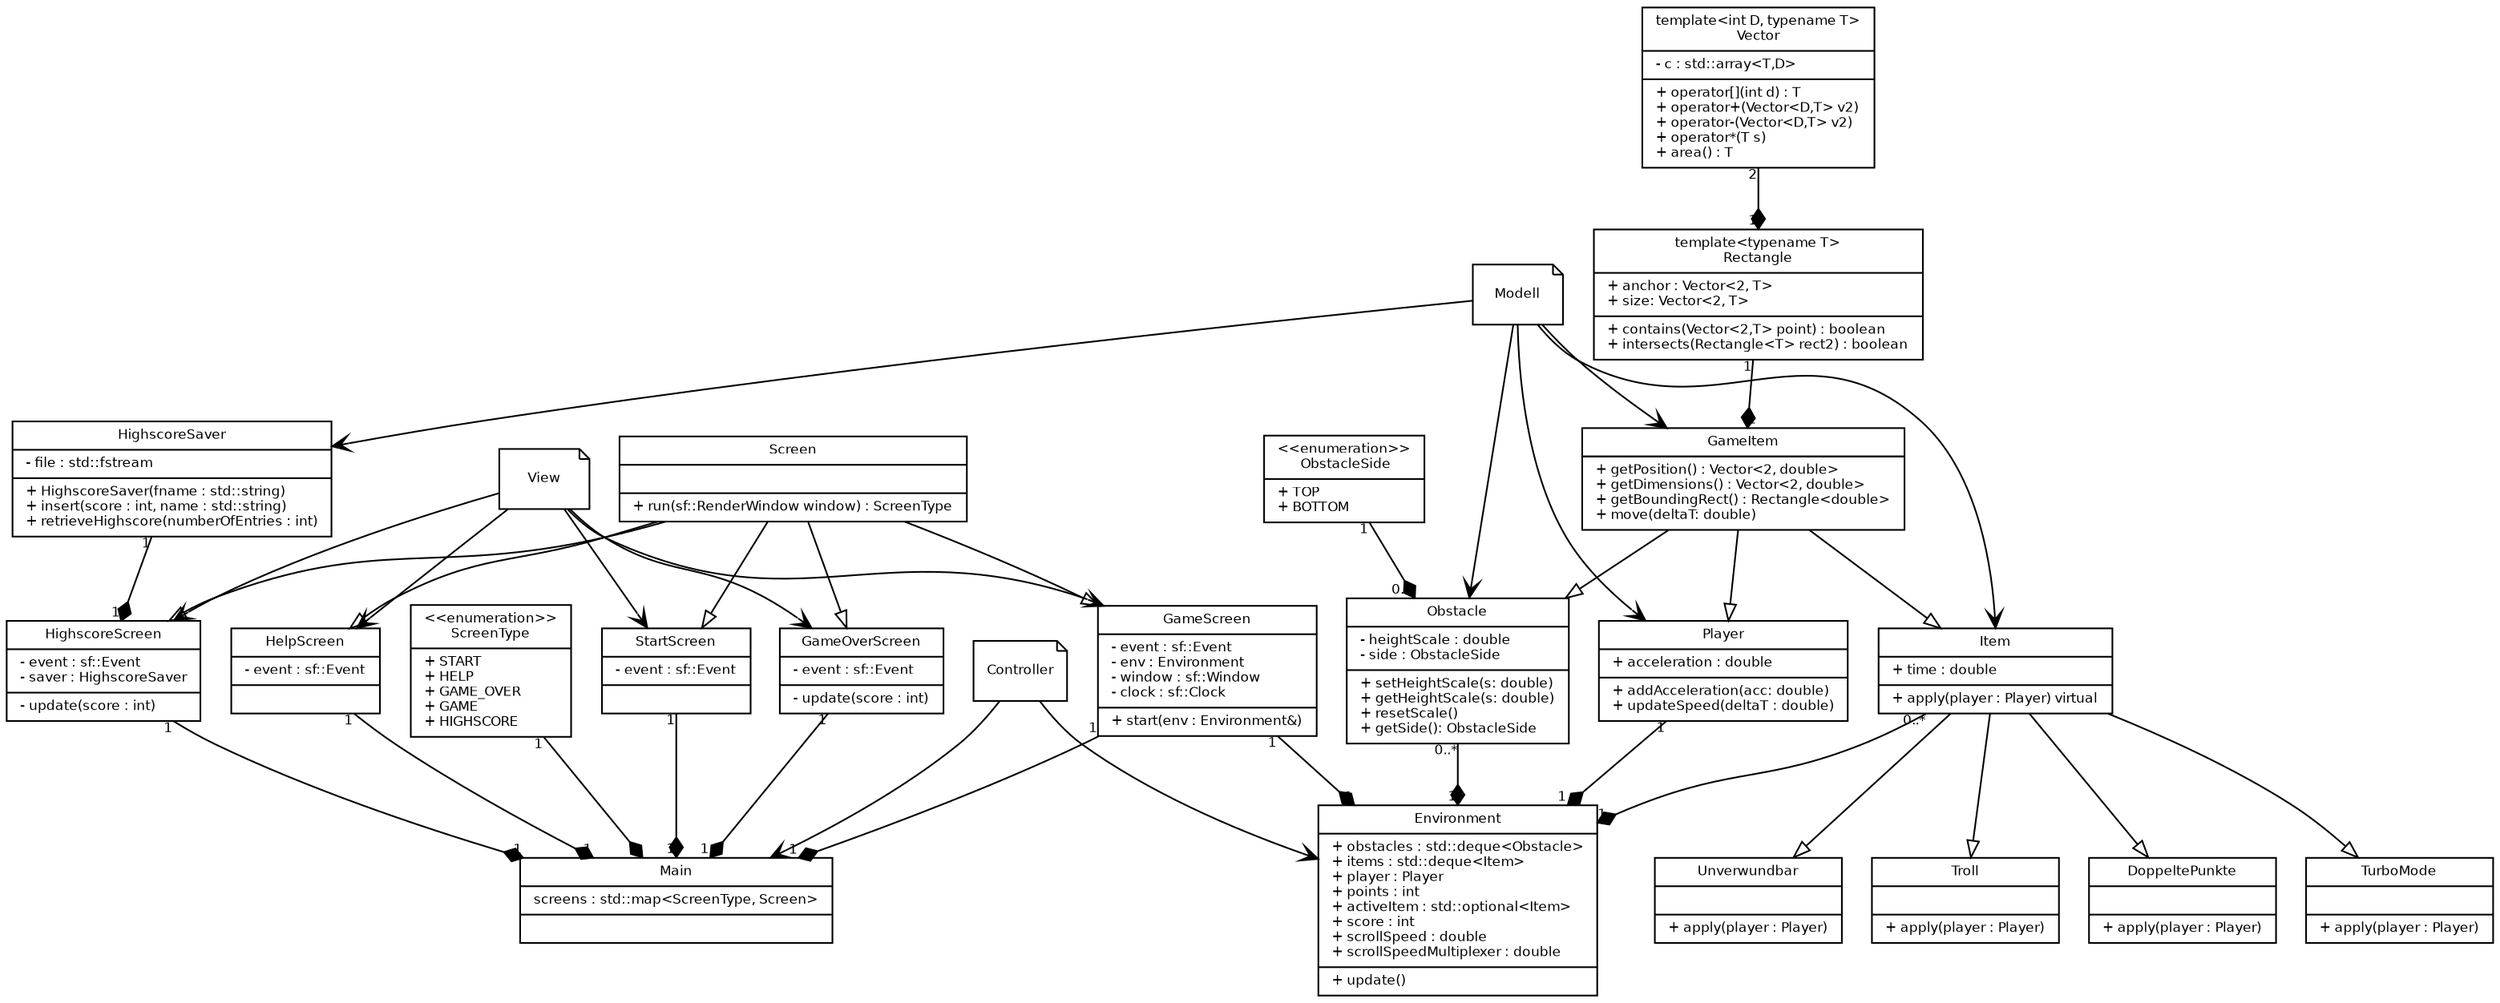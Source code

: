 digraph G {
    // General Layout
    fontname = "Bitstream Vera Sans"
    fontsize = 8

    node [
        fontname = "Bitstream Vera Sans"
        fontsize = 8
        shape = "record"
    ]

    edge [
        fontname = "Bitstream Vera Sans"
        fontsize = 8
        arrowhead = "onormal"
    ]

    // Classes
    Main [
        label = "{Main|screens : std::map\<ScreenType, Screen\>|}"
    ]

    ScreenType [
        label = "{\<\<enumeration\>\>\nScreenType|+ START\l+ HELP\l+ GAME_OVER\l+ GAME\l+ HIGHSCORE\l}"
    ]

    Screen [
        label = "{Screen||+ run(sf::RenderWindow window) : ScreenType\l}"
    ]

    StartScreen [
        label = "{StartScreen|- event : sf::Event\l|}"
    ]

    HelpScreen [
        label = "{HelpScreen|- event : sf::Event\l|}"
    ]

    GameOverScreen [
        label = "{GameOverScreen|- event : sf::Event\l|- update(score : int)\l}"
    ]

    HighscoreScreen [
        label = "{HighscoreScreen|- event : sf::Event\l- saver : HighscoreSaver|- update(score : int)\l}"
    ]

    GameScreen [
        label = "{GameScreen|- event : sf::Event\l- env : Environment\l- window : sf::Window\l- clock : sf::Clock\l|+ start(env : Environment&)\l}"
    ]

    HighscoreSaver [
        label = "{HighscoreSaver|- file : std::fstream\l|+ HighscoreSaver(fname : std::string)\l+ insert(score : int, name : std::string)\l+ retrieveHighscore(numberOfEntries : int)\l}"
    ]

    Environment [
        label = "{Environment|+ obstacles : std::deque\<Obstacle\>\l+ items : std::deque\<Item\>\l+ player : Player\l+ points : int\l+ activeItem : std::optional\<Item\>\l+ score : int\l+ scrollSpeed : double\l+ scrollSpeedMultiplexer : double\l|+ update()\l}"
    ]

    GameItem [
        label = "{GameItem|- boundingRect : Rectangle<double>\l- speed : Vector\<2, double\>\l|+ getPosition() : Vector\<2, double\>\l+ getDimensions() : Vector\<2, double\>\l+ getBoundingRect() : Rectangle\<double\>\l+ move(deltaT: double)\l}"
    ]
    Obstacle [
        label = "{Obstacle|- heightScale : double\l- side : ObstacleSide\l|+ setHeightScale(s: double)\l+ getHeightScale(s: double)\l+ resetScale()\l+ getSide(): ObstacleSide\l}"
    ]       

    ObstacleSide [
        label = "{\<\<enumeration\>\>\n ObstacleSide|+ TOP\l+ BOTTOM\l}"
    ]

    Item [
        label = "{Item|+ time : double\l| + apply(player : Player) virtual\l}"
    ]

    ItemTypeUnverwundbar [
        label = "{Unverwundbar||+ apply(player : Player)\l}"
    ]
    ItemTypeTroll [
        label = "{Troll||+ apply(player : Player)\l}"
    ]
    ItemTypeDoppeltePunkte [
        label = "{DoppeltePunkte||+ apply(player : Player)\l}"
    ]
    ItemTypeTurboMode [
        label = "{TurboMode||+ apply(player : Player)\l}"
    ]

    Player [
        label = "{Player|+ acceleration : double\l|+ addAcceleration(acc: double)\l+ updateSpeed(deltaT : double)\l}"
    ]
    
    Rectangle [
        label = "{template\<typename T\>\nRectangle|+ anchor : Vector\<2, T\>\l+ size: Vector\<2, T\>\l|+ contains(Vector\<2,T\> point) : boolean\l+ intersects(Rectangle\<T\> rect2) : boolean\l}"
    ]

    Vector [
        label = "{template\<int D, typename T\>\nVector|- c : std::array\<T,D\>\l|+ operator[](int d) : T\l+ operator+(Vector\<D,T\> v2)\l+ operator-(Vector\<D,T\> v2)\l+ operator*(T s)\l+ area() : T\l}"
    ]

    // Connections
    GameItem -> Player
    GameItem -> Obstacle
    GameItem -> Item
    Item -> ItemTypeUnverwundbar
    Item -> ItemTypeTurboMode
    Item -> ItemTypeTroll
    Item -> ItemTypeDoppeltePunkte
    Screen -> StartScreen
    Screen -> HighscoreScreen
    Screen -> GameOverScreen
    Screen -> GameScreen
    Screen -> HelpScreen

    Vector -> Rectangle [
        arrowhead = "diamond"

        headlabel = "1"
        taillabel = "2"
    ]

    Rectangle -> GameItem[
        arrowhead = "diamond"

        headlabel = "1"
        taillabel = "1"
    ] 

    HighscoreSaver -> HighscoreScreen[
        arrowhead = "diamond"

        headlabel = "1"
        taillabel = "1"
    ] 

    HighscoreScreen -> Main[
        arrowhead = "diamond"

        headlabel = "1"
        taillabel = "1"
    ] 

    GameScreen-> Main[
        arrowhead = "diamond"

        headlabel = "1"
        taillabel = "1"
    ] 
    GameOverScreen-> Main[
        arrowhead = "diamond"

        headlabel = "1"
        taillabel = "1"
    ] 
    HelpScreen-> Main[
        arrowhead = "diamond"

        headlabel = "1"
        taillabel = "1"
    ] 
    StartScreen-> Main[
        arrowhead = "diamond"

        headlabel = "1"
        taillabel = "1"
    ] 

    ScreenType -> Main[
        arrowhead = "diamond"

        headlabel = "1"
        taillabel = "1"
    ] 

    Obstacle -> Environment[
        arrowhead = "diamond"

        headlabel = "1"
        taillabel = "0..*"
    ] 
    Item -> Environment[
        arrowhead = "diamond"

        headlabel = "1"
        taillabel = "0..*"
    ] 

    Player -> Environment[
        arrowhead = "diamond"

        headlabel = "1"
        taillabel = "1"
    ] 

    GameScreen -> Environment [
        arrowhead = "diamond"

        headlabel = "1"
        taillabel = "1"
    ] 

    ObstacleSide -> Obstacle[
        arrowhead = "diamond"

        headlabel = "0..*"
        taillabel = "1"
    ] 

    // Notes
    Modell [
        shape = "note"
        label = "Modell"
    ]
    View [
        shape = "note"
        label = "View"
    ]
    Controller [
        shape = "note"
        label = "Controller"
    ]

    View -> GameScreen [
        arrowhead = "vee"
    ]
    View -> HelpScreen [
        arrowhead = "vee"
    ]
    View -> GameOverScreen [
        arrowhead = "vee"
    ]
    View -> StartScreen [
        arrowhead = "vee"
    ]
    View -> HighscoreScreen[
        arrowhead = "vee"
    ]
    Controller -> Environment [
        arrowhead = "vee"
    ]
    Controller -> Main[
        arrowhead = "vee"
    ]
    Modell -> GameItem [
        arrowhead = "vee"
    ]
    Modell -> Obstacle [
        arrowhead = "vee"
    ]
    Modell -> Item [
        arrowhead = "vee"
    ]
    Modell -> Player [
        arrowhead = "vee"
    ]
    Modell -> HighscoreSaver [
        arrowhead = "vee"
    ]
}    
